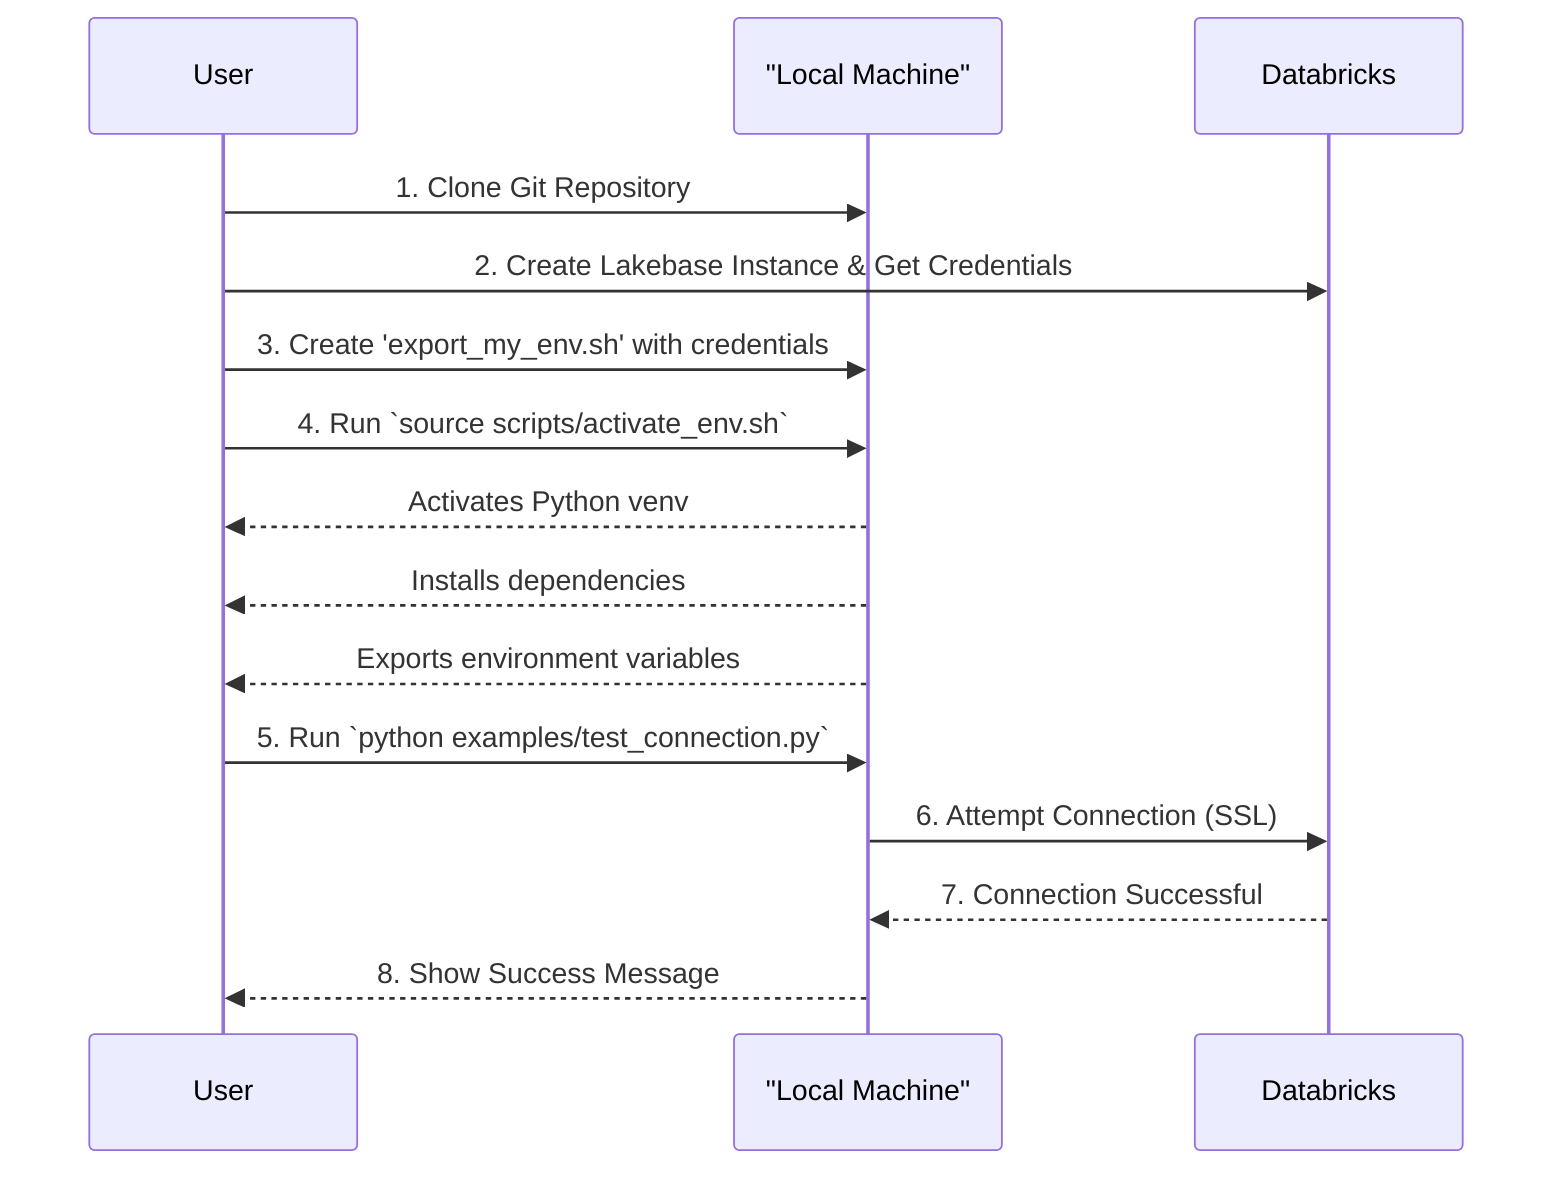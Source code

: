 sequenceDiagram
    participant User
    participant LocalMachine as "Local Machine"
    participant Databricks
    
    User->>LocalMachine: 1. Clone Git Repository
    User->>Databricks: 2. Create Lakebase Instance & Get Credentials
    User->>LocalMachine: 3. Create 'export_my_env.sh' with credentials
    User->>LocalMachine: 4. Run `source scripts/activate_env.sh`
    
    LocalMachine-->>User: Activates Python venv
    LocalMachine-->>User: Installs dependencies
    LocalMachine-->>User: Exports environment variables
    
    User->>LocalMachine: 5. Run `python examples/test_connection.py`
    
    LocalMachine->>Databricks: 6. Attempt Connection (SSL)
    Databricks-->>LocalMachine: 7. Connection Successful
    
    LocalMachine-->>User: 8. Show Success Message